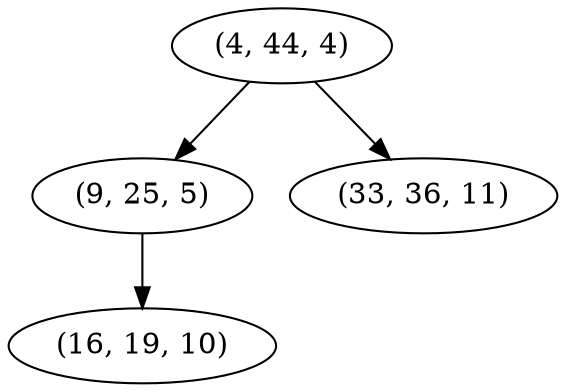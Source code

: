digraph tree {
    "(4, 44, 4)";
    "(9, 25, 5)";
    "(16, 19, 10)";
    "(33, 36, 11)";
    "(4, 44, 4)" -> "(9, 25, 5)";
    "(4, 44, 4)" -> "(33, 36, 11)";
    "(9, 25, 5)" -> "(16, 19, 10)";
}
